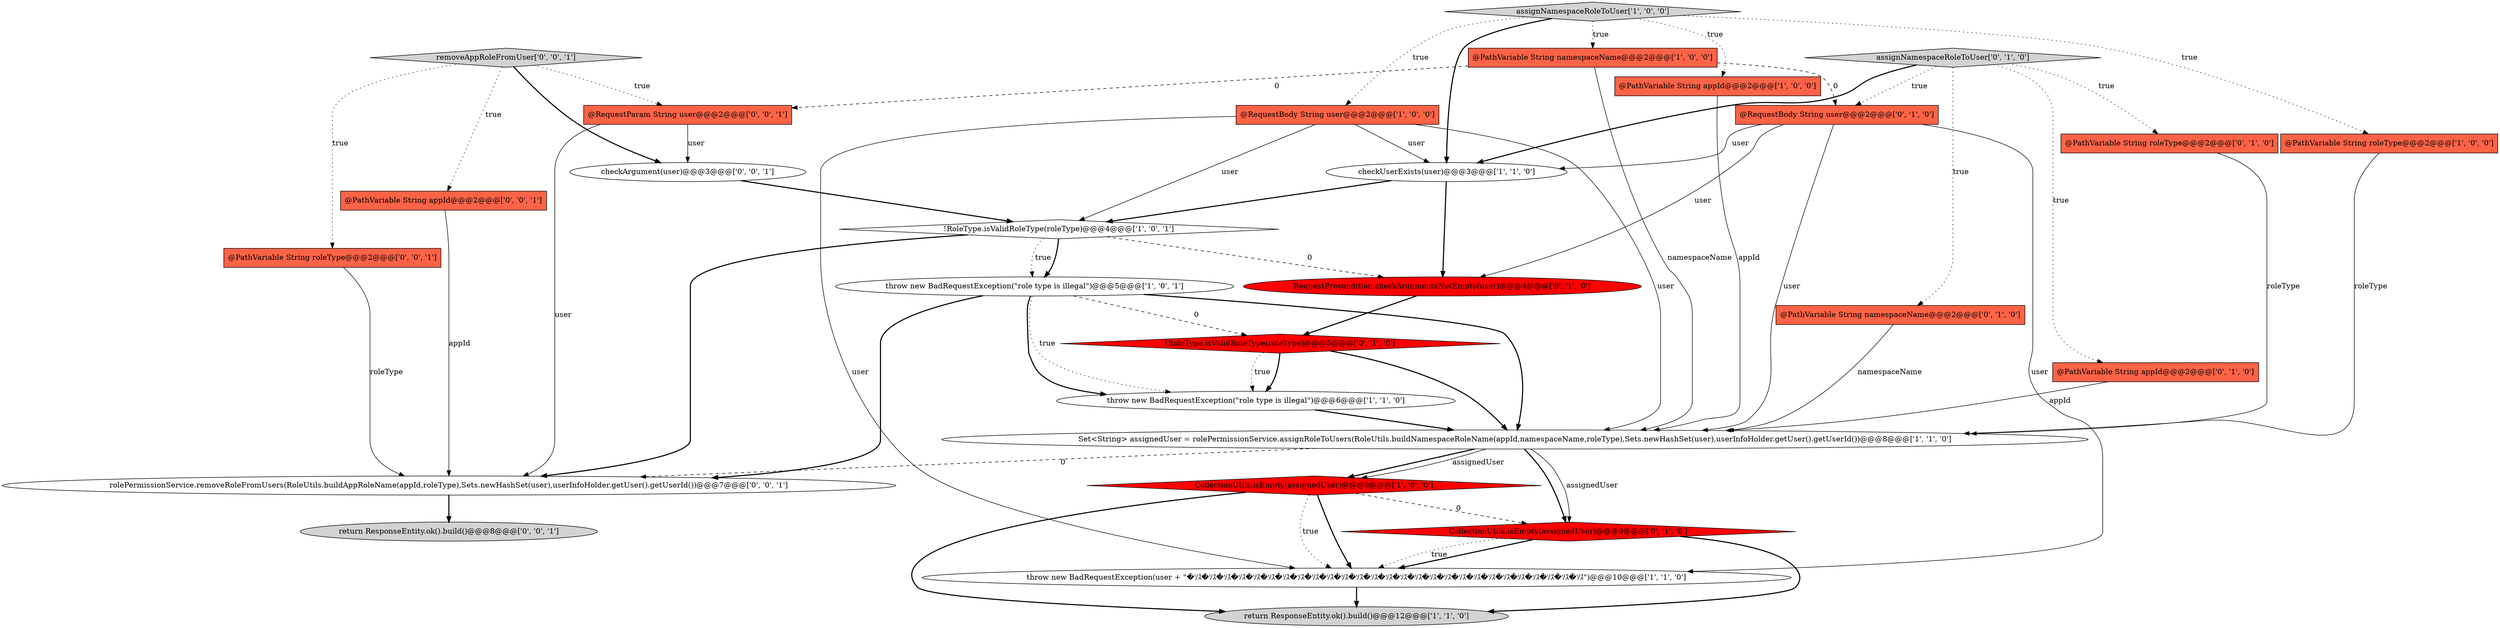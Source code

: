 digraph {
19 [style = filled, label = "@RequestBody String user@@@2@@@['0', '1', '0']", fillcolor = tomato, shape = box image = "AAA1AAABBB2BBB"];
17 [style = filled, label = "CollectionUtils.isEmpty(assignedUser)@@@9@@@['0', '1', '0']", fillcolor = red, shape = diamond image = "AAA1AAABBB2BBB"];
27 [style = filled, label = "@RequestParam String user@@@2@@@['0', '0', '1']", fillcolor = tomato, shape = box image = "AAA0AAABBB3BBB"];
16 [style = filled, label = "!RoleType.isValidRoleType(roleType)@@@5@@@['0', '1', '0']", fillcolor = red, shape = diamond image = "AAA1AAABBB2BBB"];
10 [style = filled, label = "assignNamespaceRoleToUser['1', '0', '0']", fillcolor = lightgray, shape = diamond image = "AAA0AAABBB1BBB"];
3 [style = filled, label = "@RequestBody String user@@@2@@@['1', '0', '0']", fillcolor = tomato, shape = box image = "AAA0AAABBB1BBB"];
8 [style = filled, label = "@PathVariable String appId@@@2@@@['1', '0', '0']", fillcolor = tomato, shape = box image = "AAA0AAABBB1BBB"];
9 [style = filled, label = "@PathVariable String namespaceName@@@2@@@['1', '0', '0']", fillcolor = tomato, shape = box image = "AAA1AAABBB1BBB"];
23 [style = filled, label = "removeAppRoleFromUser['0', '0', '1']", fillcolor = lightgray, shape = diamond image = "AAA0AAABBB3BBB"];
5 [style = filled, label = "return ResponseEntity.ok().build()@@@12@@@['1', '1', '0']", fillcolor = lightgray, shape = ellipse image = "AAA0AAABBB1BBB"];
1 [style = filled, label = "throw new BadRequestException(\"role type is illegal\")@@@6@@@['1', '1', '0']", fillcolor = white, shape = ellipse image = "AAA0AAABBB1BBB"];
18 [style = filled, label = "@PathVariable String namespaceName@@@2@@@['0', '1', '0']", fillcolor = tomato, shape = box image = "AAA0AAABBB2BBB"];
13 [style = filled, label = "@PathVariable String appId@@@2@@@['0', '1', '0']", fillcolor = tomato, shape = box image = "AAA0AAABBB2BBB"];
21 [style = filled, label = "checkArgument(user)@@@3@@@['0', '0', '1']", fillcolor = white, shape = ellipse image = "AAA0AAABBB3BBB"];
26 [style = filled, label = "@PathVariable String appId@@@2@@@['0', '0', '1']", fillcolor = tomato, shape = box image = "AAA0AAABBB3BBB"];
24 [style = filled, label = "rolePermissionService.removeRoleFromUsers(RoleUtils.buildAppRoleName(appId,roleType),Sets.newHashSet(user),userInfoHolder.getUser().getUserId())@@@7@@@['0', '0', '1']", fillcolor = white, shape = ellipse image = "AAA0AAABBB3BBB"];
25 [style = filled, label = "return ResponseEntity.ok().build()@@@8@@@['0', '0', '1']", fillcolor = lightgray, shape = ellipse image = "AAA0AAABBB3BBB"];
14 [style = filled, label = "RequestPrecondition.checkArgumentsNotEmpty(user)@@@4@@@['0', '1', '0']", fillcolor = red, shape = ellipse image = "AAA1AAABBB2BBB"];
12 [style = filled, label = "Set<String> assignedUser = rolePermissionService.assignRoleToUsers(RoleUtils.buildNamespaceRoleName(appId,namespaceName,roleType),Sets.newHashSet(user),userInfoHolder.getUser().getUserId())@@@8@@@['1', '1', '0']", fillcolor = white, shape = ellipse image = "AAA0AAABBB1BBB"];
2 [style = filled, label = "throw new BadRequestException(user + \"�ｿｽ�ｿｽ�ｿｽ�ｿｽ�ｿｽ�ｿｽ�ｿｽ�ｿｽ�ｿｽ�ｿｽ�ｿｽ�ｿｽ�ｿｽ�ｿｽ�ｿｽ�ｿｽ�ｿｽ�ｿｽ�ｿｽ�ｿｽ�ｿｽ�ｿｽ�ｿｽ�ｿｽ�ｿｽ�ｿｽ�ｿｽ\")@@@10@@@['1', '1', '0']", fillcolor = white, shape = ellipse image = "AAA0AAABBB1BBB"];
4 [style = filled, label = "throw new BadRequestException(\"role type is illegal\")@@@5@@@['1', '0', '1']", fillcolor = white, shape = ellipse image = "AAA0AAABBB1BBB"];
6 [style = filled, label = "@PathVariable String roleType@@@2@@@['1', '0', '0']", fillcolor = tomato, shape = box image = "AAA0AAABBB1BBB"];
11 [style = filled, label = "checkUserExists(user)@@@3@@@['1', '1', '0']", fillcolor = white, shape = ellipse image = "AAA0AAABBB1BBB"];
22 [style = filled, label = "@PathVariable String roleType@@@2@@@['0', '0', '1']", fillcolor = tomato, shape = box image = "AAA0AAABBB3BBB"];
15 [style = filled, label = "@PathVariable String roleType@@@2@@@['0', '1', '0']", fillcolor = tomato, shape = box image = "AAA0AAABBB2BBB"];
0 [style = filled, label = "!RoleType.isValidRoleType(roleType)@@@4@@@['1', '0', '1']", fillcolor = white, shape = diamond image = "AAA0AAABBB1BBB"];
7 [style = filled, label = "CollectionUtils.isEmpty(assignedUser)@@@9@@@['1', '0', '0']", fillcolor = red, shape = diamond image = "AAA1AAABBB1BBB"];
20 [style = filled, label = "assignNamespaceRoleToUser['0', '1', '0']", fillcolor = lightgray, shape = diamond image = "AAA0AAABBB2BBB"];
14->16 [style = bold, label=""];
7->2 [style = dotted, label="true"];
10->8 [style = dotted, label="true"];
17->5 [style = bold, label=""];
3->12 [style = solid, label="user"];
10->6 [style = dotted, label="true"];
4->24 [style = bold, label=""];
4->16 [style = dashed, label="0"];
3->11 [style = solid, label="user"];
21->0 [style = bold, label=""];
26->24 [style = solid, label="appId"];
27->21 [style = solid, label="user"];
11->14 [style = bold, label=""];
4->1 [style = dotted, label="true"];
23->22 [style = dotted, label="true"];
7->17 [style = dashed, label="0"];
0->4 [style = dotted, label="true"];
12->17 [style = bold, label=""];
20->15 [style = dotted, label="true"];
10->3 [style = dotted, label="true"];
9->27 [style = dashed, label="0"];
18->12 [style = solid, label="namespaceName"];
10->9 [style = dotted, label="true"];
19->12 [style = solid, label="user"];
22->24 [style = solid, label="roleType"];
3->0 [style = solid, label="user"];
12->7 [style = bold, label=""];
27->24 [style = solid, label="user"];
19->2 [style = solid, label="user"];
9->19 [style = dashed, label="0"];
6->12 [style = solid, label="roleType"];
0->14 [style = dashed, label="0"];
7->5 [style = bold, label=""];
15->12 [style = solid, label="roleType"];
11->0 [style = bold, label=""];
23->26 [style = dotted, label="true"];
17->2 [style = bold, label=""];
13->12 [style = solid, label="appId"];
16->1 [style = bold, label=""];
23->21 [style = bold, label=""];
0->4 [style = bold, label=""];
16->1 [style = dotted, label="true"];
19->14 [style = solid, label="user"];
7->2 [style = bold, label=""];
24->25 [style = bold, label=""];
0->24 [style = bold, label=""];
12->24 [style = dashed, label="0"];
23->27 [style = dotted, label="true"];
1->12 [style = bold, label=""];
20->18 [style = dotted, label="true"];
12->7 [style = solid, label="assignedUser"];
4->12 [style = bold, label=""];
8->12 [style = solid, label="appId"];
20->13 [style = dotted, label="true"];
4->1 [style = bold, label=""];
17->2 [style = dotted, label="true"];
20->19 [style = dotted, label="true"];
3->2 [style = solid, label="user"];
16->12 [style = bold, label=""];
9->12 [style = solid, label="namespaceName"];
19->11 [style = solid, label="user"];
12->17 [style = solid, label="assignedUser"];
2->5 [style = bold, label=""];
20->11 [style = bold, label=""];
10->11 [style = bold, label=""];
}
